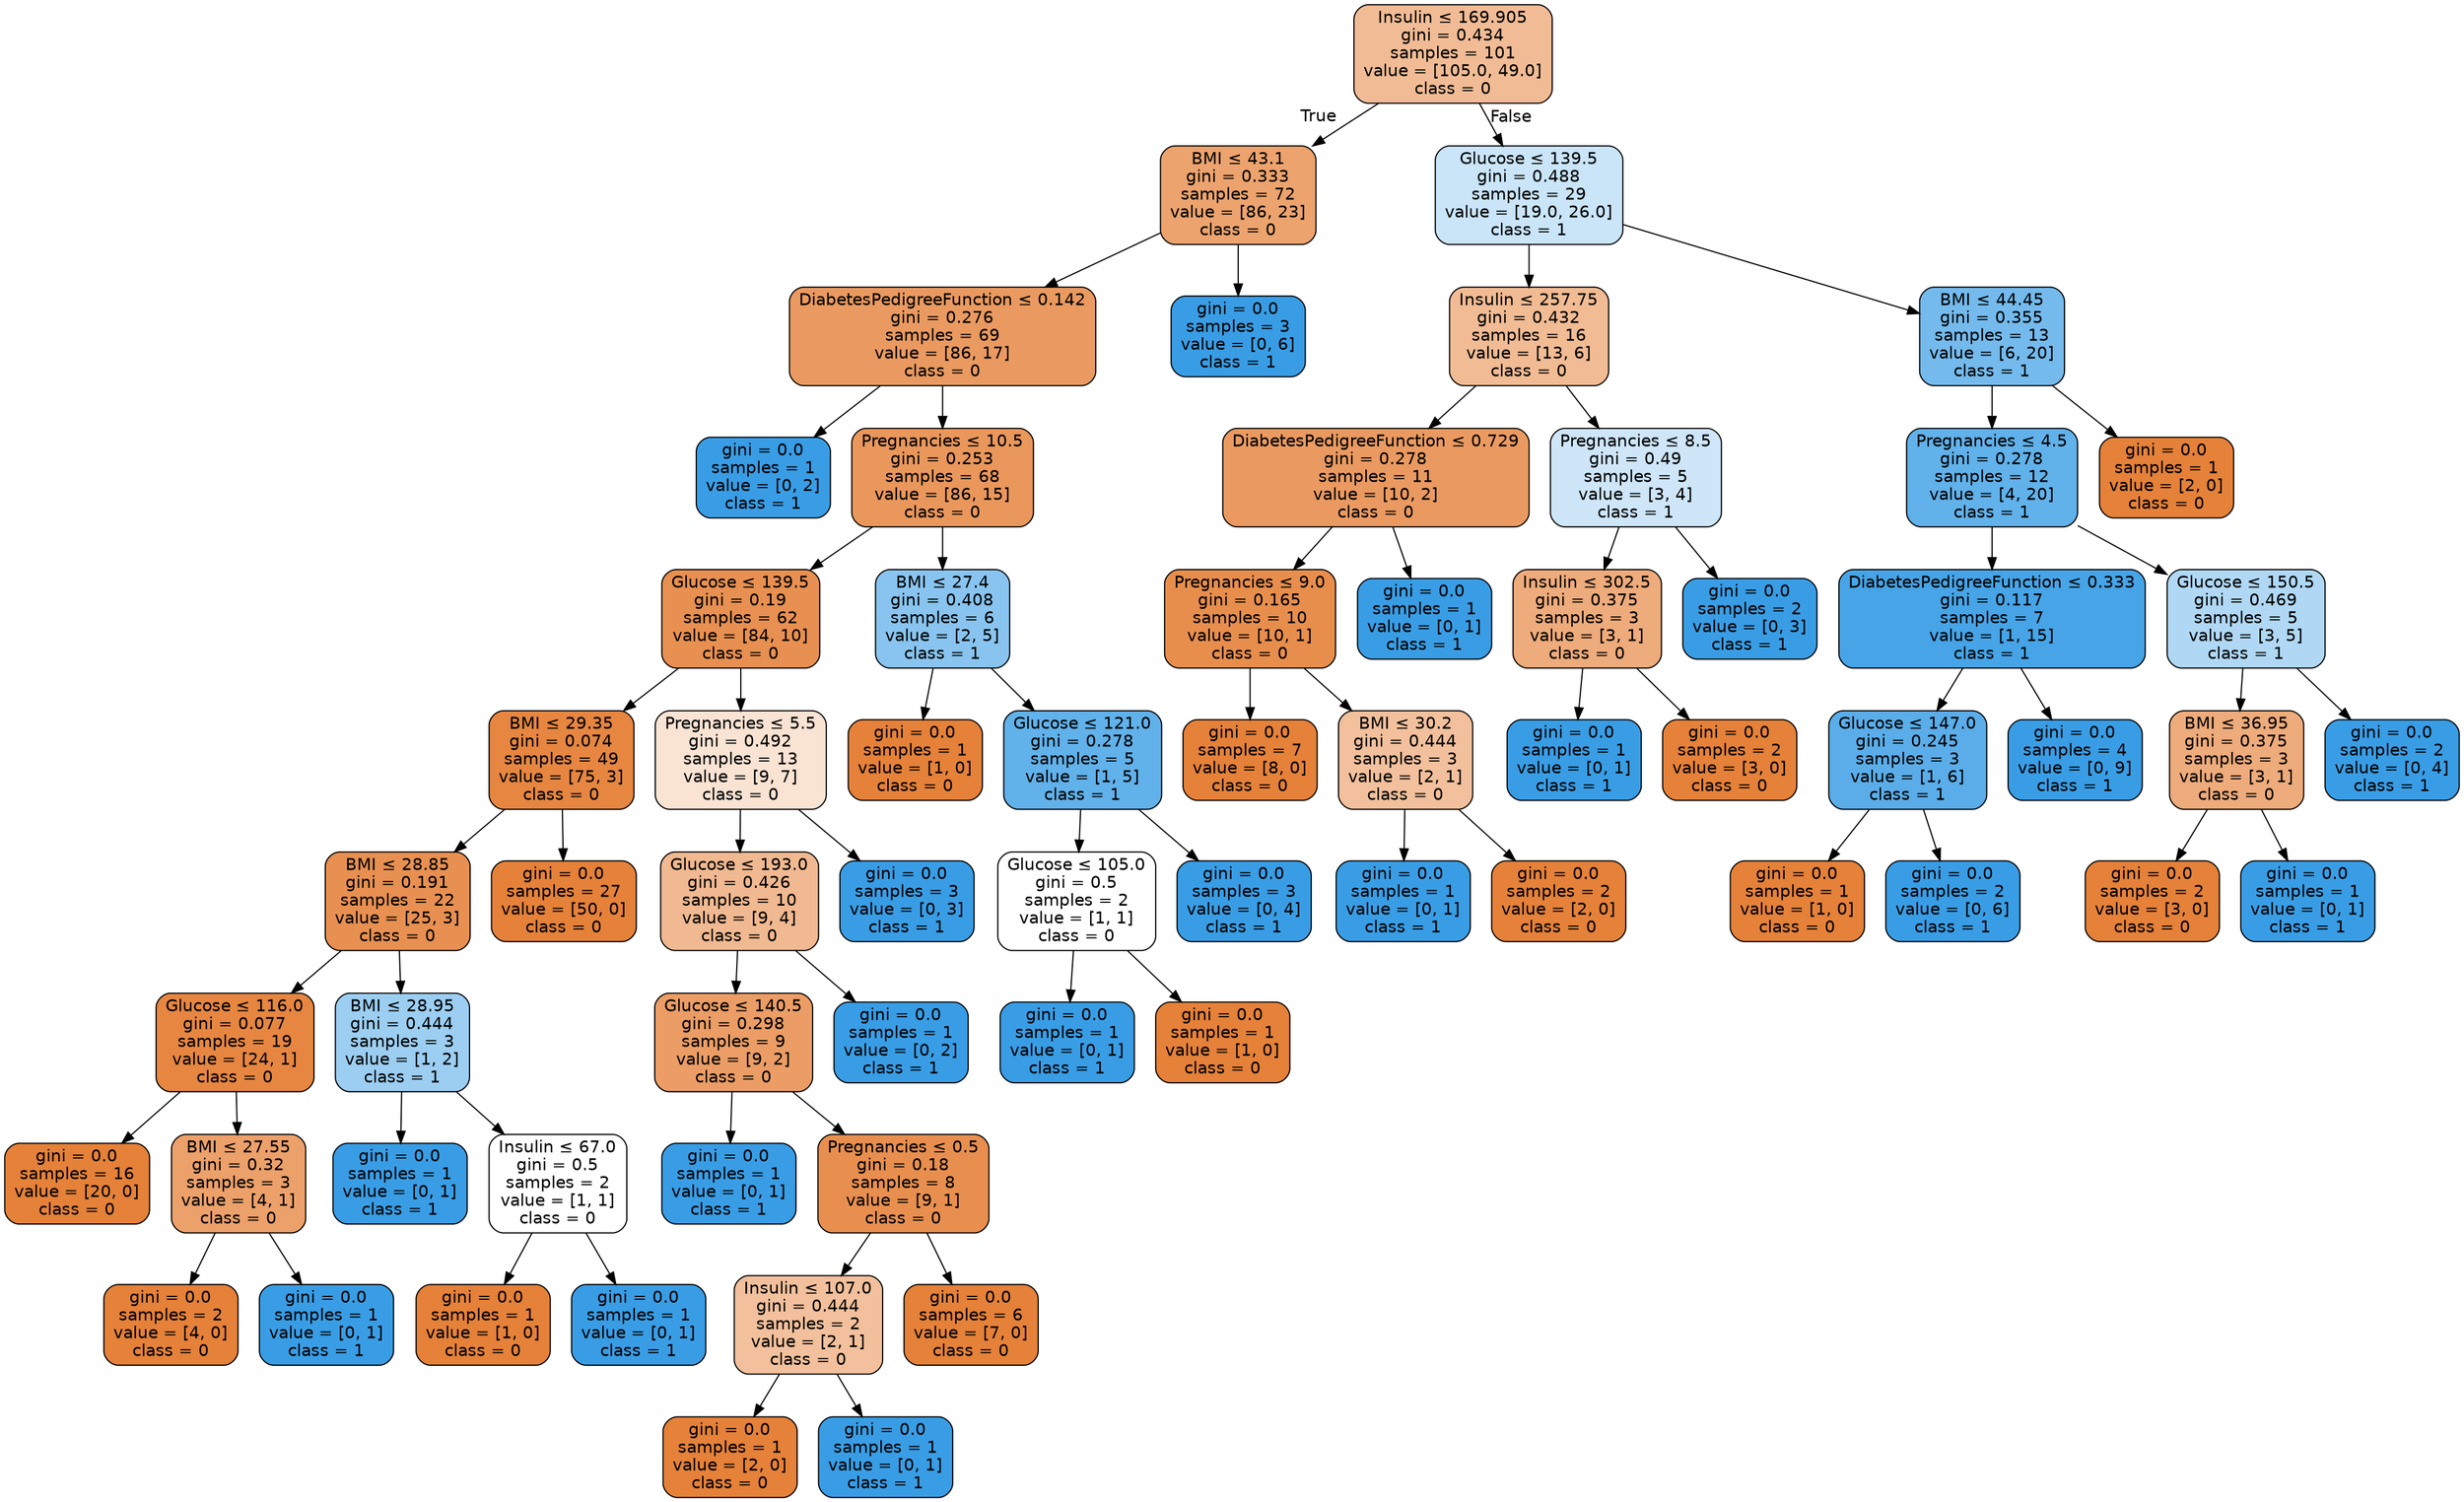 digraph Tree {
node [shape=box, style="filled, rounded", color="black", fontname="helvetica"] ;
edge [fontname="helvetica"] ;
0 [label=<Insulin &le; 169.905<br/>gini = 0.434<br/>samples = 101<br/>value = [105.0, 49.0]<br/>class = 0>, fillcolor="#f1bc95"] ;
1 [label=<BMI &le; 43.1<br/>gini = 0.333<br/>samples = 72<br/>value = [86, 23]<br/>class = 0>, fillcolor="#eca36e"] ;
0 -> 1 [labeldistance=2.5, labelangle=45, headlabel="True"] ;
2 [label=<DiabetesPedigreeFunction &le; 0.142<br/>gini = 0.276<br/>samples = 69<br/>value = [86, 17]<br/>class = 0>, fillcolor="#ea9a60"] ;
1 -> 2 ;
3 [label=<gini = 0.0<br/>samples = 1<br/>value = [0, 2]<br/>class = 1>, fillcolor="#399de5"] ;
2 -> 3 ;
4 [label=<Pregnancies &le; 10.5<br/>gini = 0.253<br/>samples = 68<br/>value = [86, 15]<br/>class = 0>, fillcolor="#ea975c"] ;
2 -> 4 ;
5 [label=<Glucose &le; 139.5<br/>gini = 0.19<br/>samples = 62<br/>value = [84, 10]<br/>class = 0>, fillcolor="#e89051"] ;
4 -> 5 ;
6 [label=<BMI &le; 29.35<br/>gini = 0.074<br/>samples = 49<br/>value = [75, 3]<br/>class = 0>, fillcolor="#e68641"] ;
5 -> 6 ;
7 [label=<BMI &le; 28.85<br/>gini = 0.191<br/>samples = 22<br/>value = [25, 3]<br/>class = 0>, fillcolor="#e89051"] ;
6 -> 7 ;
8 [label=<Glucose &le; 116.0<br/>gini = 0.077<br/>samples = 19<br/>value = [24, 1]<br/>class = 0>, fillcolor="#e68641"] ;
7 -> 8 ;
9 [label=<gini = 0.0<br/>samples = 16<br/>value = [20, 0]<br/>class = 0>, fillcolor="#e58139"] ;
8 -> 9 ;
10 [label=<BMI &le; 27.55<br/>gini = 0.32<br/>samples = 3<br/>value = [4, 1]<br/>class = 0>, fillcolor="#eca06a"] ;
8 -> 10 ;
11 [label=<gini = 0.0<br/>samples = 2<br/>value = [4, 0]<br/>class = 0>, fillcolor="#e58139"] ;
10 -> 11 ;
12 [label=<gini = 0.0<br/>samples = 1<br/>value = [0, 1]<br/>class = 1>, fillcolor="#399de5"] ;
10 -> 12 ;
13 [label=<BMI &le; 28.95<br/>gini = 0.444<br/>samples = 3<br/>value = [1, 2]<br/>class = 1>, fillcolor="#9ccef2"] ;
7 -> 13 ;
14 [label=<gini = 0.0<br/>samples = 1<br/>value = [0, 1]<br/>class = 1>, fillcolor="#399de5"] ;
13 -> 14 ;
15 [label=<Insulin &le; 67.0<br/>gini = 0.5<br/>samples = 2<br/>value = [1, 1]<br/>class = 0>, fillcolor="#ffffff"] ;
13 -> 15 ;
16 [label=<gini = 0.0<br/>samples = 1<br/>value = [1, 0]<br/>class = 0>, fillcolor="#e58139"] ;
15 -> 16 ;
17 [label=<gini = 0.0<br/>samples = 1<br/>value = [0, 1]<br/>class = 1>, fillcolor="#399de5"] ;
15 -> 17 ;
18 [label=<gini = 0.0<br/>samples = 27<br/>value = [50, 0]<br/>class = 0>, fillcolor="#e58139"] ;
6 -> 18 ;
19 [label=<Pregnancies &le; 5.5<br/>gini = 0.492<br/>samples = 13<br/>value = [9, 7]<br/>class = 0>, fillcolor="#f9e3d3"] ;
5 -> 19 ;
20 [label=<Glucose &le; 193.0<br/>gini = 0.426<br/>samples = 10<br/>value = [9, 4]<br/>class = 0>, fillcolor="#f1b991"] ;
19 -> 20 ;
21 [label=<Glucose &le; 140.5<br/>gini = 0.298<br/>samples = 9<br/>value = [9, 2]<br/>class = 0>, fillcolor="#eb9d65"] ;
20 -> 21 ;
22 [label=<gini = 0.0<br/>samples = 1<br/>value = [0, 1]<br/>class = 1>, fillcolor="#399de5"] ;
21 -> 22 ;
23 [label=<Pregnancies &le; 0.5<br/>gini = 0.18<br/>samples = 8<br/>value = [9, 1]<br/>class = 0>, fillcolor="#e88f4f"] ;
21 -> 23 ;
24 [label=<Insulin &le; 107.0<br/>gini = 0.444<br/>samples = 2<br/>value = [2, 1]<br/>class = 0>, fillcolor="#f2c09c"] ;
23 -> 24 ;
25 [label=<gini = 0.0<br/>samples = 1<br/>value = [2, 0]<br/>class = 0>, fillcolor="#e58139"] ;
24 -> 25 ;
26 [label=<gini = 0.0<br/>samples = 1<br/>value = [0, 1]<br/>class = 1>, fillcolor="#399de5"] ;
24 -> 26 ;
27 [label=<gini = 0.0<br/>samples = 6<br/>value = [7, 0]<br/>class = 0>, fillcolor="#e58139"] ;
23 -> 27 ;
28 [label=<gini = 0.0<br/>samples = 1<br/>value = [0, 2]<br/>class = 1>, fillcolor="#399de5"] ;
20 -> 28 ;
29 [label=<gini = 0.0<br/>samples = 3<br/>value = [0, 3]<br/>class = 1>, fillcolor="#399de5"] ;
19 -> 29 ;
30 [label=<BMI &le; 27.4<br/>gini = 0.408<br/>samples = 6<br/>value = [2, 5]<br/>class = 1>, fillcolor="#88c4ef"] ;
4 -> 30 ;
31 [label=<gini = 0.0<br/>samples = 1<br/>value = [1, 0]<br/>class = 0>, fillcolor="#e58139"] ;
30 -> 31 ;
32 [label=<Glucose &le; 121.0<br/>gini = 0.278<br/>samples = 5<br/>value = [1, 5]<br/>class = 1>, fillcolor="#61b1ea"] ;
30 -> 32 ;
33 [label=<Glucose &le; 105.0<br/>gini = 0.5<br/>samples = 2<br/>value = [1, 1]<br/>class = 0>, fillcolor="#ffffff"] ;
32 -> 33 ;
34 [label=<gini = 0.0<br/>samples = 1<br/>value = [0, 1]<br/>class = 1>, fillcolor="#399de5"] ;
33 -> 34 ;
35 [label=<gini = 0.0<br/>samples = 1<br/>value = [1, 0]<br/>class = 0>, fillcolor="#e58139"] ;
33 -> 35 ;
36 [label=<gini = 0.0<br/>samples = 3<br/>value = [0, 4]<br/>class = 1>, fillcolor="#399de5"] ;
32 -> 36 ;
37 [label=<gini = 0.0<br/>samples = 3<br/>value = [0, 6]<br/>class = 1>, fillcolor="#399de5"] ;
1 -> 37 ;
38 [label=<Glucose &le; 139.5<br/>gini = 0.488<br/>samples = 29<br/>value = [19.0, 26.0]<br/>class = 1>, fillcolor="#cae5f8"] ;
0 -> 38 [labeldistance=2.5, labelangle=-45, headlabel="False"] ;
39 [label=<Insulin &le; 257.75<br/>gini = 0.432<br/>samples = 16<br/>value = [13, 6]<br/>class = 0>, fillcolor="#f1bb94"] ;
38 -> 39 ;
40 [label=<DiabetesPedigreeFunction &le; 0.729<br/>gini = 0.278<br/>samples = 11<br/>value = [10, 2]<br/>class = 0>, fillcolor="#ea9a61"] ;
39 -> 40 ;
41 [label=<Pregnancies &le; 9.0<br/>gini = 0.165<br/>samples = 10<br/>value = [10, 1]<br/>class = 0>, fillcolor="#e88e4d"] ;
40 -> 41 ;
42 [label=<gini = 0.0<br/>samples = 7<br/>value = [8, 0]<br/>class = 0>, fillcolor="#e58139"] ;
41 -> 42 ;
43 [label=<BMI &le; 30.2<br/>gini = 0.444<br/>samples = 3<br/>value = [2, 1]<br/>class = 0>, fillcolor="#f2c09c"] ;
41 -> 43 ;
44 [label=<gini = 0.0<br/>samples = 1<br/>value = [0, 1]<br/>class = 1>, fillcolor="#399de5"] ;
43 -> 44 ;
45 [label=<gini = 0.0<br/>samples = 2<br/>value = [2, 0]<br/>class = 0>, fillcolor="#e58139"] ;
43 -> 45 ;
46 [label=<gini = 0.0<br/>samples = 1<br/>value = [0, 1]<br/>class = 1>, fillcolor="#399de5"] ;
40 -> 46 ;
47 [label=<Pregnancies &le; 8.5<br/>gini = 0.49<br/>samples = 5<br/>value = [3, 4]<br/>class = 1>, fillcolor="#cee6f8"] ;
39 -> 47 ;
48 [label=<Insulin &le; 302.5<br/>gini = 0.375<br/>samples = 3<br/>value = [3, 1]<br/>class = 0>, fillcolor="#eeab7b"] ;
47 -> 48 ;
49 [label=<gini = 0.0<br/>samples = 1<br/>value = [0, 1]<br/>class = 1>, fillcolor="#399de5"] ;
48 -> 49 ;
50 [label=<gini = 0.0<br/>samples = 2<br/>value = [3, 0]<br/>class = 0>, fillcolor="#e58139"] ;
48 -> 50 ;
51 [label=<gini = 0.0<br/>samples = 2<br/>value = [0, 3]<br/>class = 1>, fillcolor="#399de5"] ;
47 -> 51 ;
52 [label=<BMI &le; 44.45<br/>gini = 0.355<br/>samples = 13<br/>value = [6, 20]<br/>class = 1>, fillcolor="#74baed"] ;
38 -> 52 ;
53 [label=<Pregnancies &le; 4.5<br/>gini = 0.278<br/>samples = 12<br/>value = [4, 20]<br/>class = 1>, fillcolor="#61b1ea"] ;
52 -> 53 ;
54 [label=<DiabetesPedigreeFunction &le; 0.333<br/>gini = 0.117<br/>samples = 7<br/>value = [1, 15]<br/>class = 1>, fillcolor="#46a4e7"] ;
53 -> 54 ;
55 [label=<Glucose &le; 147.0<br/>gini = 0.245<br/>samples = 3<br/>value = [1, 6]<br/>class = 1>, fillcolor="#5aade9"] ;
54 -> 55 ;
56 [label=<gini = 0.0<br/>samples = 1<br/>value = [1, 0]<br/>class = 0>, fillcolor="#e58139"] ;
55 -> 56 ;
57 [label=<gini = 0.0<br/>samples = 2<br/>value = [0, 6]<br/>class = 1>, fillcolor="#399de5"] ;
55 -> 57 ;
58 [label=<gini = 0.0<br/>samples = 4<br/>value = [0, 9]<br/>class = 1>, fillcolor="#399de5"] ;
54 -> 58 ;
59 [label=<Glucose &le; 150.5<br/>gini = 0.469<br/>samples = 5<br/>value = [3, 5]<br/>class = 1>, fillcolor="#b0d8f5"] ;
53 -> 59 ;
60 [label=<BMI &le; 36.95<br/>gini = 0.375<br/>samples = 3<br/>value = [3, 1]<br/>class = 0>, fillcolor="#eeab7b"] ;
59 -> 60 ;
61 [label=<gini = 0.0<br/>samples = 2<br/>value = [3, 0]<br/>class = 0>, fillcolor="#e58139"] ;
60 -> 61 ;
62 [label=<gini = 0.0<br/>samples = 1<br/>value = [0, 1]<br/>class = 1>, fillcolor="#399de5"] ;
60 -> 62 ;
63 [label=<gini = 0.0<br/>samples = 2<br/>value = [0, 4]<br/>class = 1>, fillcolor="#399de5"] ;
59 -> 63 ;
64 [label=<gini = 0.0<br/>samples = 1<br/>value = [2, 0]<br/>class = 0>, fillcolor="#e58139"] ;
52 -> 64 ;
}